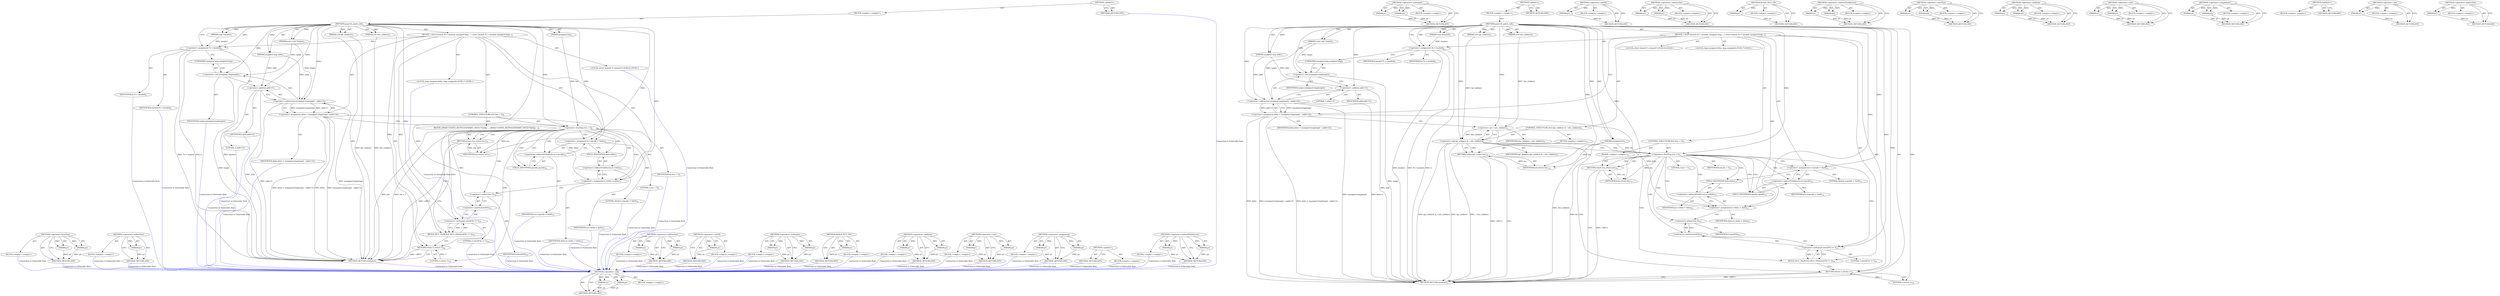 digraph "&lt;operator&gt;.indirectFieldAccess" {
vulnerable_110 [label=<(METHOD,&lt;operator&gt;.and)>];
vulnerable_111 [label=<(PARAM,p1)>];
vulnerable_112 [label=<(PARAM,p2)>];
vulnerable_113 [label=<(BLOCK,&lt;empty&gt;,&lt;empty&gt;)>];
vulnerable_114 [label=<(METHOD_RETURN,ANY)>];
vulnerable_133 [label=<(METHOD,&lt;operator&gt;.notEquals)>];
vulnerable_134 [label=<(PARAM,p1)>];
vulnerable_135 [label=<(PARAM,p2)>];
vulnerable_136 [label=<(BLOCK,&lt;empty&gt;,&lt;empty&gt;)>];
vulnerable_137 [label=<(METHOD_RETURN,ANY)>];
vulnerable_6 [label=<(METHOD,&lt;global&gt;)<SUB>1</SUB>>];
vulnerable_7 [label=<(BLOCK,&lt;empty&gt;,&lt;empty&gt;)<SUB>1</SUB>>];
vulnerable_8 [label=<(METHOD,paravirt_patch_call)<SUB>1</SUB>>];
vulnerable_9 [label=<(PARAM,void *insnbuf)<SUB>1</SUB>>];
vulnerable_10 [label=<(PARAM,const void *target)<SUB>2</SUB>>];
vulnerable_11 [label=<(PARAM,u16 tgt_clobbers)<SUB>2</SUB>>];
vulnerable_12 [label=<(PARAM,unsigned long addr)<SUB>3</SUB>>];
vulnerable_13 [label=<(PARAM,u16 site_clobbers)<SUB>3</SUB>>];
vulnerable_14 [label=<(PARAM,unsigned len)<SUB>4</SUB>>];
vulnerable_15 [label=<(BLOCK,{
 	struct branch *b = insnbuf;
 	unsigned long...,{
 	struct branch *b = insnbuf;
 	unsigned long...)<SUB>5</SUB>>];
vulnerable_16 [label="<(LOCAL,struct branch* b: branch*)<SUB>6</SUB>>"];
vulnerable_17 [label=<(&lt;operator&gt;.assignment,*b = insnbuf)<SUB>6</SUB>>];
vulnerable_18 [label=<(IDENTIFIER,b,*b = insnbuf)<SUB>6</SUB>>];
vulnerable_19 [label=<(IDENTIFIER,insnbuf,*b = insnbuf)<SUB>6</SUB>>];
vulnerable_20 [label="<(LOCAL,long unsigned delta: long unsigned)<SUB>7</SUB>>"];
vulnerable_21 [label=<(&lt;operator&gt;.assignment,delta = (unsigned long)target - (addr+5))<SUB>7</SUB>>];
vulnerable_22 [label=<(IDENTIFIER,delta,delta = (unsigned long)target - (addr+5))<SUB>7</SUB>>];
vulnerable_23 [label=<(&lt;operator&gt;.subtraction,(unsigned long)target - (addr+5))<SUB>7</SUB>>];
vulnerable_24 [label=<(&lt;operator&gt;.cast,(unsigned long)target)<SUB>7</SUB>>];
vulnerable_25 [label=<(UNKNOWN,unsigned long,unsigned long)<SUB>7</SUB>>];
vulnerable_26 [label=<(IDENTIFIER,target,(unsigned long)target)<SUB>7</SUB>>];
vulnerable_27 [label=<(&lt;operator&gt;.addition,addr+5)<SUB>7</SUB>>];
vulnerable_28 [label=<(IDENTIFIER,addr,addr+5)<SUB>7</SUB>>];
vulnerable_29 [label=<(LITERAL,5,addr+5)<SUB>7</SUB>>];
vulnerable_30 [label=<(CONTROL_STRUCTURE,IF,if (tgt_clobbers &amp; ~site_clobbers))<SUB>9</SUB>>];
vulnerable_31 [label=<(&lt;operator&gt;.and,tgt_clobbers &amp; ~site_clobbers)<SUB>9</SUB>>];
vulnerable_32 [label=<(IDENTIFIER,tgt_clobbers,tgt_clobbers &amp; ~site_clobbers)<SUB>9</SUB>>];
vulnerable_33 [label=<(&lt;operator&gt;.not,~site_clobbers)<SUB>9</SUB>>];
vulnerable_34 [label=<(IDENTIFIER,site_clobbers,~site_clobbers)<SUB>9</SUB>>];
vulnerable_35 [label=<(BLOCK,&lt;empty&gt;,&lt;empty&gt;)<SUB>10</SUB>>];
vulnerable_36 [label=<(RETURN,return len;,return len;)<SUB>10</SUB>>];
vulnerable_37 [label=<(IDENTIFIER,len,return len;)<SUB>10</SUB>>];
vulnerable_38 [label=<(CONTROL_STRUCTURE,IF,if (len &lt; 5))<SUB>11</SUB>>];
vulnerable_39 [label=<(&lt;operator&gt;.lessThan,len &lt; 5)<SUB>11</SUB>>];
vulnerable_40 [label=<(IDENTIFIER,len,len &lt; 5)<SUB>11</SUB>>];
vulnerable_41 [label=<(LITERAL,5,len &lt; 5)<SUB>11</SUB>>];
vulnerable_42 [label=<(BLOCK,&lt;empty&gt;,&lt;empty&gt;)<SUB>12</SUB>>];
vulnerable_43 [label=<(RETURN,return len;,return len;)<SUB>12</SUB>>];
vulnerable_44 [label=<(IDENTIFIER,len,return len;)<SUB>12</SUB>>];
vulnerable_45 [label=<(&lt;operator&gt;.assignment,b-&gt;opcode = 0xe8)<SUB>14</SUB>>];
vulnerable_46 [label=<(&lt;operator&gt;.indirectFieldAccess,b-&gt;opcode)<SUB>14</SUB>>];
vulnerable_47 [label=<(IDENTIFIER,b,b-&gt;opcode = 0xe8)<SUB>14</SUB>>];
vulnerable_48 [label=<(FIELD_IDENTIFIER,opcode,opcode)<SUB>14</SUB>>];
vulnerable_49 [label=<(LITERAL,0xe8,b-&gt;opcode = 0xe8)<SUB>14</SUB>>];
vulnerable_50 [label=<(&lt;operator&gt;.assignment,b-&gt;delta = delta)<SUB>15</SUB>>];
vulnerable_51 [label=<(&lt;operator&gt;.indirectFieldAccess,b-&gt;delta)<SUB>15</SUB>>];
vulnerable_52 [label=<(IDENTIFIER,b,b-&gt;delta = delta)<SUB>15</SUB>>];
vulnerable_53 [label=<(FIELD_IDENTIFIER,delta,delta)<SUB>15</SUB>>];
vulnerable_54 [label=<(IDENTIFIER,delta,b-&gt;delta = delta)<SUB>15</SUB>>];
vulnerable_55 [label=<(BUILD_BUG_ON,BUILD_BUG_ON(sizeof(*b) != 5))<SUB>16</SUB>>];
vulnerable_56 [label=<(&lt;operator&gt;.notEquals,sizeof(*b) != 5)<SUB>16</SUB>>];
vulnerable_57 [label=<(&lt;operator&gt;.sizeOf,sizeof(*b))<SUB>16</SUB>>];
vulnerable_58 [label=<(&lt;operator&gt;.indirection,*b)<SUB>16</SUB>>];
vulnerable_59 [label=<(IDENTIFIER,b,sizeof(*b))<SUB>16</SUB>>];
vulnerable_60 [label=<(LITERAL,5,sizeof(*b) != 5)<SUB>16</SUB>>];
vulnerable_61 [label=<(RETURN,return 5;,return 5;)<SUB>18</SUB>>];
vulnerable_62 [label=<(LITERAL,5,return 5;)<SUB>18</SUB>>];
vulnerable_63 [label=<(METHOD_RETURN,unsigned)<SUB>1</SUB>>];
vulnerable_65 [label=<(METHOD_RETURN,ANY)<SUB>1</SUB>>];
vulnerable_138 [label=<(METHOD,&lt;operator&gt;.sizeOf)>];
vulnerable_139 [label=<(PARAM,p1)>];
vulnerable_140 [label=<(BLOCK,&lt;empty&gt;,&lt;empty&gt;)>];
vulnerable_141 [label=<(METHOD_RETURN,ANY)>];
vulnerable_95 [label=<(METHOD,&lt;operator&gt;.subtraction)>];
vulnerable_96 [label=<(PARAM,p1)>];
vulnerable_97 [label=<(PARAM,p2)>];
vulnerable_98 [label=<(BLOCK,&lt;empty&gt;,&lt;empty&gt;)>];
vulnerable_99 [label=<(METHOD_RETURN,ANY)>];
vulnerable_129 [label=<(METHOD,BUILD_BUG_ON)>];
vulnerable_130 [label=<(PARAM,p1)>];
vulnerable_131 [label=<(BLOCK,&lt;empty&gt;,&lt;empty&gt;)>];
vulnerable_132 [label=<(METHOD_RETURN,ANY)>];
vulnerable_124 [label=<(METHOD,&lt;operator&gt;.indirectFieldAccess)>];
vulnerable_125 [label=<(PARAM,p1)>];
vulnerable_126 [label=<(PARAM,p2)>];
vulnerable_127 [label=<(BLOCK,&lt;empty&gt;,&lt;empty&gt;)>];
vulnerable_128 [label=<(METHOD_RETURN,ANY)>];
vulnerable_119 [label=<(METHOD,&lt;operator&gt;.lessThan)>];
vulnerable_120 [label=<(PARAM,p1)>];
vulnerable_121 [label=<(PARAM,p2)>];
vulnerable_122 [label=<(BLOCK,&lt;empty&gt;,&lt;empty&gt;)>];
vulnerable_123 [label=<(METHOD_RETURN,ANY)>];
vulnerable_105 [label=<(METHOD,&lt;operator&gt;.addition)>];
vulnerable_106 [label=<(PARAM,p1)>];
vulnerable_107 [label=<(PARAM,p2)>];
vulnerable_108 [label=<(BLOCK,&lt;empty&gt;,&lt;empty&gt;)>];
vulnerable_109 [label=<(METHOD_RETURN,ANY)>];
vulnerable_100 [label=<(METHOD,&lt;operator&gt;.cast)>];
vulnerable_101 [label=<(PARAM,p1)>];
vulnerable_102 [label=<(PARAM,p2)>];
vulnerable_103 [label=<(BLOCK,&lt;empty&gt;,&lt;empty&gt;)>];
vulnerable_104 [label=<(METHOD_RETURN,ANY)>];
vulnerable_90 [label=<(METHOD,&lt;operator&gt;.assignment)>];
vulnerable_91 [label=<(PARAM,p1)>];
vulnerable_92 [label=<(PARAM,p2)>];
vulnerable_93 [label=<(BLOCK,&lt;empty&gt;,&lt;empty&gt;)>];
vulnerable_94 [label=<(METHOD_RETURN,ANY)>];
vulnerable_84 [label=<(METHOD,&lt;global&gt;)<SUB>1</SUB>>];
vulnerable_85 [label=<(BLOCK,&lt;empty&gt;,&lt;empty&gt;)>];
vulnerable_86 [label=<(METHOD_RETURN,ANY)>];
vulnerable_115 [label=<(METHOD,&lt;operator&gt;.not)>];
vulnerable_116 [label=<(PARAM,p1)>];
vulnerable_117 [label=<(BLOCK,&lt;empty&gt;,&lt;empty&gt;)>];
vulnerable_118 [label=<(METHOD_RETURN,ANY)>];
vulnerable_142 [label=<(METHOD,&lt;operator&gt;.indirection)>];
vulnerable_143 [label=<(PARAM,p1)>];
vulnerable_144 [label=<(BLOCK,&lt;empty&gt;,&lt;empty&gt;)>];
vulnerable_145 [label=<(METHOD_RETURN,ANY)>];
fixed_102 [label=<(METHOD,&lt;operator&gt;.lessThan)>];
fixed_103 [label=<(PARAM,p1)>];
fixed_104 [label=<(PARAM,p2)>];
fixed_105 [label=<(BLOCK,&lt;empty&gt;,&lt;empty&gt;)>];
fixed_106 [label=<(METHOD_RETURN,ANY)>];
fixed_125 [label=<(METHOD,&lt;operator&gt;.indirection)>];
fixed_126 [label=<(PARAM,p1)>];
fixed_127 [label=<(BLOCK,&lt;empty&gt;,&lt;empty&gt;)>];
fixed_128 [label=<(METHOD_RETURN,ANY)>];
fixed_6 [label=<(METHOD,&lt;global&gt;)<SUB>1</SUB>>];
fixed_7 [label=<(BLOCK,&lt;empty&gt;,&lt;empty&gt;)<SUB>1</SUB>>];
fixed_8 [label=<(METHOD,paravirt_patch_call)<SUB>1</SUB>>];
fixed_9 [label=<(PARAM,void *insnbuf)<SUB>1</SUB>>];
fixed_10 [label=<(PARAM,const void *target)<SUB>2</SUB>>];
fixed_11 [label=<(PARAM,u16 tgt_clobbers)<SUB>2</SUB>>];
fixed_12 [label=<(PARAM,unsigned long addr)<SUB>3</SUB>>];
fixed_13 [label=<(PARAM,u16 site_clobbers)<SUB>3</SUB>>];
fixed_14 [label=<(PARAM,unsigned len)<SUB>4</SUB>>];
fixed_15 [label=<(BLOCK,{
 	struct branch *b = insnbuf;
 	unsigned long...,{
 	struct branch *b = insnbuf;
 	unsigned long...)<SUB>5</SUB>>];
fixed_16 [label="<(LOCAL,struct branch* b: branch*)<SUB>6</SUB>>"];
fixed_17 [label=<(&lt;operator&gt;.assignment,*b = insnbuf)<SUB>6</SUB>>];
fixed_18 [label=<(IDENTIFIER,b,*b = insnbuf)<SUB>6</SUB>>];
fixed_19 [label=<(IDENTIFIER,insnbuf,*b = insnbuf)<SUB>6</SUB>>];
fixed_20 [label="<(LOCAL,long unsigned delta: long unsigned)<SUB>7</SUB>>"];
fixed_21 [label=<(&lt;operator&gt;.assignment,delta = (unsigned long)target - (addr+5))<SUB>7</SUB>>];
fixed_22 [label=<(IDENTIFIER,delta,delta = (unsigned long)target - (addr+5))<SUB>7</SUB>>];
fixed_23 [label=<(&lt;operator&gt;.subtraction,(unsigned long)target - (addr+5))<SUB>7</SUB>>];
fixed_24 [label=<(&lt;operator&gt;.cast,(unsigned long)target)<SUB>7</SUB>>];
fixed_25 [label=<(UNKNOWN,unsigned long,unsigned long)<SUB>7</SUB>>];
fixed_26 [label=<(IDENTIFIER,target,(unsigned long)target)<SUB>7</SUB>>];
fixed_27 [label=<(&lt;operator&gt;.addition,addr+5)<SUB>7</SUB>>];
fixed_28 [label=<(IDENTIFIER,addr,addr+5)<SUB>7</SUB>>];
fixed_29 [label=<(LITERAL,5,addr+5)<SUB>7</SUB>>];
fixed_30 [label=<(CONTROL_STRUCTURE,IF,if (len &lt; 5))<SUB>9</SUB>>];
fixed_31 [label=<(&lt;operator&gt;.lessThan,len &lt; 5)<SUB>9</SUB>>];
fixed_32 [label=<(IDENTIFIER,len,len &lt; 5)<SUB>9</SUB>>];
fixed_33 [label=<(LITERAL,5,len &lt; 5)<SUB>9</SUB>>];
fixed_34 [label=<(BLOCK,{
#ifdef CONFIG_RETPOLINE
		WARN_ONCE(&quot;Failing ...,{
#ifdef CONFIG_RETPOLINE
		WARN_ONCE(&quot;Failing ...)<SUB>9</SUB>>];
fixed_35 [label=<(RETURN,return len;,return len;)<SUB>13</SUB>>];
fixed_36 [label=<(IDENTIFIER,len,return len;)<SUB>13</SUB>>];
fixed_37 [label=<(&lt;operator&gt;.assignment,b-&gt;opcode = 0xe8)<SUB>16</SUB>>];
fixed_38 [label=<(&lt;operator&gt;.indirectFieldAccess,b-&gt;opcode)<SUB>16</SUB>>];
fixed_39 [label=<(IDENTIFIER,b,b-&gt;opcode = 0xe8)<SUB>16</SUB>>];
fixed_40 [label=<(FIELD_IDENTIFIER,opcode,opcode)<SUB>16</SUB>>];
fixed_41 [label=<(LITERAL,0xe8,b-&gt;opcode = 0xe8)<SUB>16</SUB>>];
fixed_42 [label=<(&lt;operator&gt;.assignment,b-&gt;delta = delta)<SUB>17</SUB>>];
fixed_43 [label=<(&lt;operator&gt;.indirectFieldAccess,b-&gt;delta)<SUB>17</SUB>>];
fixed_44 [label=<(IDENTIFIER,b,b-&gt;delta = delta)<SUB>17</SUB>>];
fixed_45 [label=<(FIELD_IDENTIFIER,delta,delta)<SUB>17</SUB>>];
fixed_46 [label=<(IDENTIFIER,delta,b-&gt;delta = delta)<SUB>17</SUB>>];
fixed_47 [label=<(BUILD_BUG_ON,BUILD_BUG_ON(sizeof(*b) != 5))<SUB>18</SUB>>];
fixed_48 [label=<(&lt;operator&gt;.notEquals,sizeof(*b) != 5)<SUB>18</SUB>>];
fixed_49 [label=<(&lt;operator&gt;.sizeOf,sizeof(*b))<SUB>18</SUB>>];
fixed_50 [label=<(&lt;operator&gt;.indirection,*b)<SUB>18</SUB>>];
fixed_51 [label=<(IDENTIFIER,b,sizeof(*b))<SUB>18</SUB>>];
fixed_52 [label=<(LITERAL,5,sizeof(*b) != 5)<SUB>18</SUB>>];
fixed_53 [label=<(RETURN,return 5;,return 5;)<SUB>20</SUB>>];
fixed_54 [label=<(LITERAL,5,return 5;)<SUB>20</SUB>>];
fixed_55 [label=<(METHOD_RETURN,unsigned)<SUB>1</SUB>>];
fixed_57 [label=<(METHOD_RETURN,ANY)<SUB>1</SUB>>];
fixed_87 [label=<(METHOD,&lt;operator&gt;.subtraction)>];
fixed_88 [label=<(PARAM,p1)>];
fixed_89 [label=<(PARAM,p2)>];
fixed_90 [label=<(BLOCK,&lt;empty&gt;,&lt;empty&gt;)>];
fixed_91 [label=<(METHOD_RETURN,ANY)>];
fixed_121 [label=<(METHOD,&lt;operator&gt;.sizeOf)>];
fixed_122 [label=<(PARAM,p1)>];
fixed_123 [label=<(BLOCK,&lt;empty&gt;,&lt;empty&gt;)>];
fixed_124 [label=<(METHOD_RETURN,ANY)>];
fixed_116 [label=<(METHOD,&lt;operator&gt;.notEquals)>];
fixed_117 [label=<(PARAM,p1)>];
fixed_118 [label=<(PARAM,p2)>];
fixed_119 [label=<(BLOCK,&lt;empty&gt;,&lt;empty&gt;)>];
fixed_120 [label=<(METHOD_RETURN,ANY)>];
fixed_112 [label=<(METHOD,BUILD_BUG_ON)>];
fixed_113 [label=<(PARAM,p1)>];
fixed_114 [label=<(BLOCK,&lt;empty&gt;,&lt;empty&gt;)>];
fixed_115 [label=<(METHOD_RETURN,ANY)>];
fixed_97 [label=<(METHOD,&lt;operator&gt;.addition)>];
fixed_98 [label=<(PARAM,p1)>];
fixed_99 [label=<(PARAM,p2)>];
fixed_100 [label=<(BLOCK,&lt;empty&gt;,&lt;empty&gt;)>];
fixed_101 [label=<(METHOD_RETURN,ANY)>];
fixed_92 [label=<(METHOD,&lt;operator&gt;.cast)>];
fixed_93 [label=<(PARAM,p1)>];
fixed_94 [label=<(PARAM,p2)>];
fixed_95 [label=<(BLOCK,&lt;empty&gt;,&lt;empty&gt;)>];
fixed_96 [label=<(METHOD_RETURN,ANY)>];
fixed_82 [label=<(METHOD,&lt;operator&gt;.assignment)>];
fixed_83 [label=<(PARAM,p1)>];
fixed_84 [label=<(PARAM,p2)>];
fixed_85 [label=<(BLOCK,&lt;empty&gt;,&lt;empty&gt;)>];
fixed_86 [label=<(METHOD_RETURN,ANY)>];
fixed_76 [label=<(METHOD,&lt;global&gt;)<SUB>1</SUB>>];
fixed_77 [label=<(BLOCK,&lt;empty&gt;,&lt;empty&gt;)>];
fixed_78 [label=<(METHOD_RETURN,ANY)>];
fixed_107 [label=<(METHOD,&lt;operator&gt;.indirectFieldAccess)>];
fixed_108 [label=<(PARAM,p1)>];
fixed_109 [label=<(PARAM,p2)>];
fixed_110 [label=<(BLOCK,&lt;empty&gt;,&lt;empty&gt;)>];
fixed_111 [label=<(METHOD_RETURN,ANY)>];
vulnerable_110 -> vulnerable_111  [key=0, label="AST: "];
vulnerable_110 -> vulnerable_111  [key=1, label="DDG: "];
vulnerable_110 -> vulnerable_113  [key=0, label="AST: "];
vulnerable_110 -> vulnerable_112  [key=0, label="AST: "];
vulnerable_110 -> vulnerable_112  [key=1, label="DDG: "];
vulnerable_110 -> vulnerable_114  [key=0, label="AST: "];
vulnerable_110 -> vulnerable_114  [key=1, label="CFG: "];
vulnerable_111 -> vulnerable_114  [key=0, label="DDG: p1"];
vulnerable_112 -> vulnerable_114  [key=0, label="DDG: p2"];
vulnerable_133 -> vulnerable_134  [key=0, label="AST: "];
vulnerable_133 -> vulnerable_134  [key=1, label="DDG: "];
vulnerable_133 -> vulnerable_136  [key=0, label="AST: "];
vulnerable_133 -> vulnerable_135  [key=0, label="AST: "];
vulnerable_133 -> vulnerable_135  [key=1, label="DDG: "];
vulnerable_133 -> vulnerable_137  [key=0, label="AST: "];
vulnerable_133 -> vulnerable_137  [key=1, label="CFG: "];
vulnerable_134 -> vulnerable_137  [key=0, label="DDG: p1"];
vulnerable_135 -> vulnerable_137  [key=0, label="DDG: p2"];
vulnerable_6 -> vulnerable_7  [key=0, label="AST: "];
vulnerable_6 -> vulnerable_65  [key=0, label="AST: "];
vulnerable_6 -> vulnerable_65  [key=1, label="CFG: "];
vulnerable_7 -> vulnerable_8  [key=0, label="AST: "];
vulnerable_8 -> vulnerable_9  [key=0, label="AST: "];
vulnerable_8 -> vulnerable_9  [key=1, label="DDG: "];
vulnerable_8 -> vulnerable_10  [key=0, label="AST: "];
vulnerable_8 -> vulnerable_10  [key=1, label="DDG: "];
vulnerable_8 -> vulnerable_11  [key=0, label="AST: "];
vulnerable_8 -> vulnerable_11  [key=1, label="DDG: "];
vulnerable_8 -> vulnerable_12  [key=0, label="AST: "];
vulnerable_8 -> vulnerable_12  [key=1, label="DDG: "];
vulnerable_8 -> vulnerable_13  [key=0, label="AST: "];
vulnerable_8 -> vulnerable_13  [key=1, label="DDG: "];
vulnerable_8 -> vulnerable_14  [key=0, label="AST: "];
vulnerable_8 -> vulnerable_14  [key=1, label="DDG: "];
vulnerable_8 -> vulnerable_15  [key=0, label="AST: "];
vulnerable_8 -> vulnerable_63  [key=0, label="AST: "];
vulnerable_8 -> vulnerable_17  [key=0, label="CFG: "];
vulnerable_8 -> vulnerable_17  [key=1, label="DDG: "];
vulnerable_8 -> vulnerable_45  [key=0, label="DDG: "];
vulnerable_8 -> vulnerable_50  [key=0, label="DDG: "];
vulnerable_8 -> vulnerable_61  [key=0, label="DDG: "];
vulnerable_8 -> vulnerable_62  [key=0, label="DDG: "];
vulnerable_8 -> vulnerable_23  [key=0, label="DDG: "];
vulnerable_8 -> vulnerable_31  [key=0, label="DDG: "];
vulnerable_8 -> vulnerable_39  [key=0, label="DDG: "];
vulnerable_8 -> vulnerable_56  [key=0, label="DDG: "];
vulnerable_8 -> vulnerable_24  [key=0, label="DDG: "];
vulnerable_8 -> vulnerable_27  [key=0, label="DDG: "];
vulnerable_8 -> vulnerable_33  [key=0, label="DDG: "];
vulnerable_8 -> vulnerable_37  [key=0, label="DDG: "];
vulnerable_8 -> vulnerable_44  [key=0, label="DDG: "];
vulnerable_9 -> vulnerable_17  [key=0, label="DDG: insnbuf"];
vulnerable_10 -> vulnerable_23  [key=0, label="DDG: target"];
vulnerable_10 -> vulnerable_24  [key=0, label="DDG: target"];
vulnerable_11 -> vulnerable_31  [key=0, label="DDG: tgt_clobbers"];
vulnerable_12 -> vulnerable_23  [key=0, label="DDG: addr"];
vulnerable_12 -> vulnerable_27  [key=0, label="DDG: addr"];
vulnerable_13 -> vulnerable_33  [key=0, label="DDG: site_clobbers"];
vulnerable_14 -> vulnerable_63  [key=0, label="DDG: len"];
vulnerable_14 -> vulnerable_39  [key=0, label="DDG: len"];
vulnerable_14 -> vulnerable_37  [key=0, label="DDG: len"];
vulnerable_15 -> vulnerable_16  [key=0, label="AST: "];
vulnerable_15 -> vulnerable_17  [key=0, label="AST: "];
vulnerable_15 -> vulnerable_20  [key=0, label="AST: "];
vulnerable_15 -> vulnerable_21  [key=0, label="AST: "];
vulnerable_15 -> vulnerable_30  [key=0, label="AST: "];
vulnerable_15 -> vulnerable_38  [key=0, label="AST: "];
vulnerable_15 -> vulnerable_45  [key=0, label="AST: "];
vulnerable_15 -> vulnerable_50  [key=0, label="AST: "];
vulnerable_15 -> vulnerable_55  [key=0, label="AST: "];
vulnerable_15 -> vulnerable_61  [key=0, label="AST: "];
vulnerable_17 -> vulnerable_18  [key=0, label="AST: "];
vulnerable_17 -> vulnerable_19  [key=0, label="AST: "];
vulnerable_17 -> vulnerable_25  [key=0, label="CFG: "];
vulnerable_17 -> vulnerable_63  [key=0, label="DDG: b"];
vulnerable_17 -> vulnerable_63  [key=1, label="DDG: insnbuf"];
vulnerable_17 -> vulnerable_63  [key=2, label="DDG: *b = insnbuf"];
vulnerable_21 -> vulnerable_22  [key=0, label="AST: "];
vulnerable_21 -> vulnerable_23  [key=0, label="AST: "];
vulnerable_21 -> vulnerable_33  [key=0, label="CFG: "];
vulnerable_21 -> vulnerable_63  [key=0, label="DDG: delta"];
vulnerable_21 -> vulnerable_63  [key=1, label="DDG: (unsigned long)target - (addr+5)"];
vulnerable_21 -> vulnerable_63  [key=2, label="DDG: delta = (unsigned long)target - (addr+5)"];
vulnerable_21 -> vulnerable_50  [key=0, label="DDG: delta"];
vulnerable_23 -> vulnerable_24  [key=0, label="AST: "];
vulnerable_23 -> vulnerable_27  [key=0, label="AST: "];
vulnerable_23 -> vulnerable_21  [key=0, label="CFG: "];
vulnerable_23 -> vulnerable_21  [key=1, label="DDG: (unsigned long)target"];
vulnerable_23 -> vulnerable_21  [key=2, label="DDG: addr+5"];
vulnerable_23 -> vulnerable_63  [key=0, label="DDG: (unsigned long)target"];
vulnerable_23 -> vulnerable_63  [key=1, label="DDG: addr+5"];
vulnerable_24 -> vulnerable_25  [key=0, label="AST: "];
vulnerable_24 -> vulnerable_26  [key=0, label="AST: "];
vulnerable_24 -> vulnerable_27  [key=0, label="CFG: "];
vulnerable_24 -> vulnerable_63  [key=0, label="DDG: target"];
vulnerable_25 -> vulnerable_24  [key=0, label="CFG: "];
vulnerable_27 -> vulnerable_28  [key=0, label="AST: "];
vulnerable_27 -> vulnerable_29  [key=0, label="AST: "];
vulnerable_27 -> vulnerable_23  [key=0, label="CFG: "];
vulnerable_27 -> vulnerable_63  [key=0, label="DDG: addr"];
vulnerable_30 -> vulnerable_31  [key=0, label="AST: "];
vulnerable_30 -> vulnerable_35  [key=0, label="AST: "];
vulnerable_31 -> vulnerable_32  [key=0, label="AST: "];
vulnerable_31 -> vulnerable_33  [key=0, label="AST: "];
vulnerable_31 -> vulnerable_36  [key=0, label="CFG: "];
vulnerable_31 -> vulnerable_36  [key=1, label="CDG: "];
vulnerable_31 -> vulnerable_39  [key=0, label="CFG: "];
vulnerable_31 -> vulnerable_39  [key=1, label="CDG: "];
vulnerable_31 -> vulnerable_63  [key=0, label="DDG: tgt_clobbers"];
vulnerable_31 -> vulnerable_63  [key=1, label="DDG: ~site_clobbers"];
vulnerable_31 -> vulnerable_63  [key=2, label="DDG: tgt_clobbers &amp; ~site_clobbers"];
vulnerable_33 -> vulnerable_34  [key=0, label="AST: "];
vulnerable_33 -> vulnerable_31  [key=0, label="CFG: "];
vulnerable_33 -> vulnerable_31  [key=1, label="DDG: site_clobbers"];
vulnerable_33 -> vulnerable_63  [key=0, label="DDG: site_clobbers"];
vulnerable_35 -> vulnerable_36  [key=0, label="AST: "];
vulnerable_36 -> vulnerable_37  [key=0, label="AST: "];
vulnerable_36 -> vulnerable_63  [key=0, label="CFG: "];
vulnerable_36 -> vulnerable_63  [key=1, label="DDG: &lt;RET&gt;"];
vulnerable_37 -> vulnerable_36  [key=0, label="DDG: len"];
vulnerable_38 -> vulnerable_39  [key=0, label="AST: "];
vulnerable_38 -> vulnerable_42  [key=0, label="AST: "];
vulnerable_39 -> vulnerable_40  [key=0, label="AST: "];
vulnerable_39 -> vulnerable_41  [key=0, label="AST: "];
vulnerable_39 -> vulnerable_43  [key=0, label="CFG: "];
vulnerable_39 -> vulnerable_43  [key=1, label="CDG: "];
vulnerable_39 -> vulnerable_48  [key=0, label="CFG: "];
vulnerable_39 -> vulnerable_48  [key=1, label="CDG: "];
vulnerable_39 -> vulnerable_44  [key=0, label="DDG: len"];
vulnerable_39 -> vulnerable_58  [key=0, label="CDG: "];
vulnerable_39 -> vulnerable_61  [key=0, label="CDG: "];
vulnerable_39 -> vulnerable_51  [key=0, label="CDG: "];
vulnerable_39 -> vulnerable_57  [key=0, label="CDG: "];
vulnerable_39 -> vulnerable_46  [key=0, label="CDG: "];
vulnerable_39 -> vulnerable_53  [key=0, label="CDG: "];
vulnerable_39 -> vulnerable_56  [key=0, label="CDG: "];
vulnerable_39 -> vulnerable_45  [key=0, label="CDG: "];
vulnerable_39 -> vulnerable_50  [key=0, label="CDG: "];
vulnerable_39 -> vulnerable_55  [key=0, label="CDG: "];
vulnerable_42 -> vulnerable_43  [key=0, label="AST: "];
vulnerable_43 -> vulnerable_44  [key=0, label="AST: "];
vulnerable_43 -> vulnerable_63  [key=0, label="CFG: "];
vulnerable_43 -> vulnerable_63  [key=1, label="DDG: &lt;RET&gt;"];
vulnerable_44 -> vulnerable_43  [key=0, label="DDG: len"];
vulnerable_45 -> vulnerable_46  [key=0, label="AST: "];
vulnerable_45 -> vulnerable_49  [key=0, label="AST: "];
vulnerable_45 -> vulnerable_53  [key=0, label="CFG: "];
vulnerable_46 -> vulnerable_47  [key=0, label="AST: "];
vulnerable_46 -> vulnerable_48  [key=0, label="AST: "];
vulnerable_46 -> vulnerable_45  [key=0, label="CFG: "];
vulnerable_48 -> vulnerable_46  [key=0, label="CFG: "];
vulnerable_50 -> vulnerable_51  [key=0, label="AST: "];
vulnerable_50 -> vulnerable_54  [key=0, label="AST: "];
vulnerable_50 -> vulnerable_58  [key=0, label="CFG: "];
vulnerable_51 -> vulnerable_52  [key=0, label="AST: "];
vulnerable_51 -> vulnerable_53  [key=0, label="AST: "];
vulnerable_51 -> vulnerable_50  [key=0, label="CFG: "];
vulnerable_53 -> vulnerable_51  [key=0, label="CFG: "];
vulnerable_55 -> vulnerable_56  [key=0, label="AST: "];
vulnerable_55 -> vulnerable_61  [key=0, label="CFG: "];
vulnerable_56 -> vulnerable_57  [key=0, label="AST: "];
vulnerable_56 -> vulnerable_60  [key=0, label="AST: "];
vulnerable_56 -> vulnerable_55  [key=0, label="CFG: "];
vulnerable_56 -> vulnerable_55  [key=1, label="DDG: 5"];
vulnerable_57 -> vulnerable_58  [key=0, label="AST: "];
vulnerable_57 -> vulnerable_56  [key=0, label="CFG: "];
vulnerable_58 -> vulnerable_59  [key=0, label="AST: "];
vulnerable_58 -> vulnerable_57  [key=0, label="CFG: "];
vulnerable_61 -> vulnerable_62  [key=0, label="AST: "];
vulnerable_61 -> vulnerable_63  [key=0, label="CFG: "];
vulnerable_61 -> vulnerable_63  [key=1, label="DDG: &lt;RET&gt;"];
vulnerable_62 -> vulnerable_61  [key=0, label="DDG: 5"];
vulnerable_138 -> vulnerable_139  [key=0, label="AST: "];
vulnerable_138 -> vulnerable_139  [key=1, label="DDG: "];
vulnerable_138 -> vulnerable_140  [key=0, label="AST: "];
vulnerable_138 -> vulnerable_141  [key=0, label="AST: "];
vulnerable_138 -> vulnerable_141  [key=1, label="CFG: "];
vulnerable_139 -> vulnerable_141  [key=0, label="DDG: p1"];
vulnerable_95 -> vulnerable_96  [key=0, label="AST: "];
vulnerable_95 -> vulnerable_96  [key=1, label="DDG: "];
vulnerable_95 -> vulnerable_98  [key=0, label="AST: "];
vulnerable_95 -> vulnerable_97  [key=0, label="AST: "];
vulnerable_95 -> vulnerable_97  [key=1, label="DDG: "];
vulnerable_95 -> vulnerable_99  [key=0, label="AST: "];
vulnerable_95 -> vulnerable_99  [key=1, label="CFG: "];
vulnerable_96 -> vulnerable_99  [key=0, label="DDG: p1"];
vulnerable_97 -> vulnerable_99  [key=0, label="DDG: p2"];
vulnerable_129 -> vulnerable_130  [key=0, label="AST: "];
vulnerable_129 -> vulnerable_130  [key=1, label="DDG: "];
vulnerable_129 -> vulnerable_131  [key=0, label="AST: "];
vulnerable_129 -> vulnerable_132  [key=0, label="AST: "];
vulnerable_129 -> vulnerable_132  [key=1, label="CFG: "];
vulnerable_130 -> vulnerable_132  [key=0, label="DDG: p1"];
vulnerable_124 -> vulnerable_125  [key=0, label="AST: "];
vulnerable_124 -> vulnerable_125  [key=1, label="DDG: "];
vulnerable_124 -> vulnerable_127  [key=0, label="AST: "];
vulnerable_124 -> vulnerable_126  [key=0, label="AST: "];
vulnerable_124 -> vulnerable_126  [key=1, label="DDG: "];
vulnerable_124 -> vulnerable_128  [key=0, label="AST: "];
vulnerable_124 -> vulnerable_128  [key=1, label="CFG: "];
vulnerable_125 -> vulnerable_128  [key=0, label="DDG: p1"];
vulnerable_126 -> vulnerable_128  [key=0, label="DDG: p2"];
vulnerable_119 -> vulnerable_120  [key=0, label="AST: "];
vulnerable_119 -> vulnerable_120  [key=1, label="DDG: "];
vulnerable_119 -> vulnerable_122  [key=0, label="AST: "];
vulnerable_119 -> vulnerable_121  [key=0, label="AST: "];
vulnerable_119 -> vulnerable_121  [key=1, label="DDG: "];
vulnerable_119 -> vulnerable_123  [key=0, label="AST: "];
vulnerable_119 -> vulnerable_123  [key=1, label="CFG: "];
vulnerable_120 -> vulnerable_123  [key=0, label="DDG: p1"];
vulnerable_121 -> vulnerable_123  [key=0, label="DDG: p2"];
vulnerable_105 -> vulnerable_106  [key=0, label="AST: "];
vulnerable_105 -> vulnerable_106  [key=1, label="DDG: "];
vulnerable_105 -> vulnerable_108  [key=0, label="AST: "];
vulnerable_105 -> vulnerable_107  [key=0, label="AST: "];
vulnerable_105 -> vulnerable_107  [key=1, label="DDG: "];
vulnerable_105 -> vulnerable_109  [key=0, label="AST: "];
vulnerable_105 -> vulnerable_109  [key=1, label="CFG: "];
vulnerable_106 -> vulnerable_109  [key=0, label="DDG: p1"];
vulnerable_107 -> vulnerable_109  [key=0, label="DDG: p2"];
vulnerable_100 -> vulnerable_101  [key=0, label="AST: "];
vulnerable_100 -> vulnerable_101  [key=1, label="DDG: "];
vulnerable_100 -> vulnerable_103  [key=0, label="AST: "];
vulnerable_100 -> vulnerable_102  [key=0, label="AST: "];
vulnerable_100 -> vulnerable_102  [key=1, label="DDG: "];
vulnerable_100 -> vulnerable_104  [key=0, label="AST: "];
vulnerable_100 -> vulnerable_104  [key=1, label="CFG: "];
vulnerable_101 -> vulnerable_104  [key=0, label="DDG: p1"];
vulnerable_102 -> vulnerable_104  [key=0, label="DDG: p2"];
vulnerable_90 -> vulnerable_91  [key=0, label="AST: "];
vulnerable_90 -> vulnerable_91  [key=1, label="DDG: "];
vulnerable_90 -> vulnerable_93  [key=0, label="AST: "];
vulnerable_90 -> vulnerable_92  [key=0, label="AST: "];
vulnerable_90 -> vulnerable_92  [key=1, label="DDG: "];
vulnerable_90 -> vulnerable_94  [key=0, label="AST: "];
vulnerable_90 -> vulnerable_94  [key=1, label="CFG: "];
vulnerable_91 -> vulnerable_94  [key=0, label="DDG: p1"];
vulnerable_92 -> vulnerable_94  [key=0, label="DDG: p2"];
vulnerable_84 -> vulnerable_85  [key=0, label="AST: "];
vulnerable_84 -> vulnerable_86  [key=0, label="AST: "];
vulnerable_84 -> vulnerable_86  [key=1, label="CFG: "];
vulnerable_115 -> vulnerable_116  [key=0, label="AST: "];
vulnerable_115 -> vulnerable_116  [key=1, label="DDG: "];
vulnerable_115 -> vulnerable_117  [key=0, label="AST: "];
vulnerable_115 -> vulnerable_118  [key=0, label="AST: "];
vulnerable_115 -> vulnerable_118  [key=1, label="CFG: "];
vulnerable_116 -> vulnerable_118  [key=0, label="DDG: p1"];
vulnerable_142 -> vulnerable_143  [key=0, label="AST: "];
vulnerable_142 -> vulnerable_143  [key=1, label="DDG: "];
vulnerable_142 -> vulnerable_144  [key=0, label="AST: "];
vulnerable_142 -> vulnerable_145  [key=0, label="AST: "];
vulnerable_142 -> vulnerable_145  [key=1, label="CFG: "];
vulnerable_143 -> vulnerable_145  [key=0, label="DDG: p1"];
fixed_102 -> fixed_103  [key=0, label="AST: "];
fixed_102 -> fixed_103  [key=1, label="DDG: "];
fixed_102 -> fixed_105  [key=0, label="AST: "];
fixed_102 -> fixed_104  [key=0, label="AST: "];
fixed_102 -> fixed_104  [key=1, label="DDG: "];
fixed_102 -> fixed_106  [key=0, label="AST: "];
fixed_102 -> fixed_106  [key=1, label="CFG: "];
fixed_103 -> fixed_106  [key=0, label="DDG: p1"];
fixed_104 -> fixed_106  [key=0, label="DDG: p2"];
fixed_105 -> vulnerable_110  [color=blue, key=0, label="Connection to Vulnerable Root", penwidth="2.0", style=dashed];
fixed_106 -> vulnerable_110  [color=blue, key=0, label="Connection to Vulnerable Root", penwidth="2.0", style=dashed];
fixed_125 -> fixed_126  [key=0, label="AST: "];
fixed_125 -> fixed_126  [key=1, label="DDG: "];
fixed_125 -> fixed_127  [key=0, label="AST: "];
fixed_125 -> fixed_128  [key=0, label="AST: "];
fixed_125 -> fixed_128  [key=1, label="CFG: "];
fixed_126 -> fixed_128  [key=0, label="DDG: p1"];
fixed_127 -> vulnerable_110  [color=blue, key=0, label="Connection to Vulnerable Root", penwidth="2.0", style=dashed];
fixed_128 -> vulnerable_110  [color=blue, key=0, label="Connection to Vulnerable Root", penwidth="2.0", style=dashed];
fixed_6 -> fixed_7  [key=0, label="AST: "];
fixed_6 -> fixed_57  [key=0, label="AST: "];
fixed_6 -> fixed_57  [key=1, label="CFG: "];
fixed_7 -> fixed_8  [key=0, label="AST: "];
fixed_8 -> fixed_9  [key=0, label="AST: "];
fixed_8 -> fixed_9  [key=1, label="DDG: "];
fixed_8 -> fixed_10  [key=0, label="AST: "];
fixed_8 -> fixed_10  [key=1, label="DDG: "];
fixed_8 -> fixed_11  [key=0, label="AST: "];
fixed_8 -> fixed_11  [key=1, label="DDG: "];
fixed_8 -> fixed_12  [key=0, label="AST: "];
fixed_8 -> fixed_12  [key=1, label="DDG: "];
fixed_8 -> fixed_13  [key=0, label="AST: "];
fixed_8 -> fixed_13  [key=1, label="DDG: "];
fixed_8 -> fixed_14  [key=0, label="AST: "];
fixed_8 -> fixed_14  [key=1, label="DDG: "];
fixed_8 -> fixed_15  [key=0, label="AST: "];
fixed_8 -> fixed_55  [key=0, label="AST: "];
fixed_8 -> fixed_17  [key=0, label="CFG: "];
fixed_8 -> fixed_17  [key=1, label="DDG: "];
fixed_8 -> fixed_37  [key=0, label="DDG: "];
fixed_8 -> fixed_42  [key=0, label="DDG: "];
fixed_8 -> fixed_53  [key=0, label="DDG: "];
fixed_8 -> fixed_54  [key=0, label="DDG: "];
fixed_8 -> fixed_23  [key=0, label="DDG: "];
fixed_8 -> fixed_31  [key=0, label="DDG: "];
fixed_8 -> fixed_48  [key=0, label="DDG: "];
fixed_8 -> fixed_24  [key=0, label="DDG: "];
fixed_8 -> fixed_27  [key=0, label="DDG: "];
fixed_8 -> fixed_36  [key=0, label="DDG: "];
fixed_9 -> fixed_17  [key=0, label="DDG: insnbuf"];
fixed_10 -> fixed_23  [key=0, label="DDG: target"];
fixed_10 -> fixed_24  [key=0, label="DDG: target"];
fixed_11 -> fixed_55  [key=0, label="DDG: tgt_clobbers"];
fixed_12 -> fixed_23  [key=0, label="DDG: addr"];
fixed_12 -> fixed_27  [key=0, label="DDG: addr"];
fixed_13 -> fixed_55  [key=0, label="DDG: site_clobbers"];
fixed_14 -> fixed_31  [key=0, label="DDG: len"];
fixed_15 -> fixed_16  [key=0, label="AST: "];
fixed_15 -> fixed_17  [key=0, label="AST: "];
fixed_15 -> fixed_20  [key=0, label="AST: "];
fixed_15 -> fixed_21  [key=0, label="AST: "];
fixed_15 -> fixed_30  [key=0, label="AST: "];
fixed_15 -> fixed_37  [key=0, label="AST: "];
fixed_15 -> fixed_42  [key=0, label="AST: "];
fixed_15 -> fixed_47  [key=0, label="AST: "];
fixed_15 -> fixed_53  [key=0, label="AST: "];
fixed_16 -> vulnerable_110  [color=blue, key=0, label="Connection to Vulnerable Root", penwidth="2.0", style=dashed];
fixed_17 -> fixed_18  [key=0, label="AST: "];
fixed_17 -> fixed_19  [key=0, label="AST: "];
fixed_17 -> fixed_25  [key=0, label="CFG: "];
fixed_17 -> fixed_55  [key=0, label="DDG: b"];
fixed_17 -> fixed_55  [key=1, label="DDG: insnbuf"];
fixed_17 -> fixed_55  [key=2, label="DDG: *b = insnbuf"];
fixed_18 -> vulnerable_110  [color=blue, key=0, label="Connection to Vulnerable Root", penwidth="2.0", style=dashed];
fixed_19 -> vulnerable_110  [color=blue, key=0, label="Connection to Vulnerable Root", penwidth="2.0", style=dashed];
fixed_20 -> vulnerable_110  [color=blue, key=0, label="Connection to Vulnerable Root", penwidth="2.0", style=dashed];
fixed_21 -> fixed_22  [key=0, label="AST: "];
fixed_21 -> fixed_23  [key=0, label="AST: "];
fixed_21 -> fixed_31  [key=0, label="CFG: "];
fixed_21 -> fixed_55  [key=0, label="DDG: delta"];
fixed_21 -> fixed_55  [key=1, label="DDG: (unsigned long)target - (addr+5)"];
fixed_21 -> fixed_55  [key=2, label="DDG: delta = (unsigned long)target - (addr+5)"];
fixed_21 -> fixed_42  [key=0, label="DDG: delta"];
fixed_22 -> vulnerable_110  [color=blue, key=0, label="Connection to Vulnerable Root", penwidth="2.0", style=dashed];
fixed_23 -> fixed_24  [key=0, label="AST: "];
fixed_23 -> fixed_27  [key=0, label="AST: "];
fixed_23 -> fixed_21  [key=0, label="CFG: "];
fixed_23 -> fixed_21  [key=1, label="DDG: (unsigned long)target"];
fixed_23 -> fixed_21  [key=2, label="DDG: addr+5"];
fixed_23 -> fixed_55  [key=0, label="DDG: (unsigned long)target"];
fixed_23 -> fixed_55  [key=1, label="DDG: addr+5"];
fixed_24 -> fixed_25  [key=0, label="AST: "];
fixed_24 -> fixed_26  [key=0, label="AST: "];
fixed_24 -> fixed_27  [key=0, label="CFG: "];
fixed_24 -> fixed_55  [key=0, label="DDG: target"];
fixed_25 -> fixed_24  [key=0, label="CFG: "];
fixed_26 -> vulnerable_110  [color=blue, key=0, label="Connection to Vulnerable Root", penwidth="2.0", style=dashed];
fixed_27 -> fixed_28  [key=0, label="AST: "];
fixed_27 -> fixed_29  [key=0, label="AST: "];
fixed_27 -> fixed_23  [key=0, label="CFG: "];
fixed_27 -> fixed_55  [key=0, label="DDG: addr"];
fixed_28 -> vulnerable_110  [color=blue, key=0, label="Connection to Vulnerable Root", penwidth="2.0", style=dashed];
fixed_29 -> vulnerable_110  [color=blue, key=0, label="Connection to Vulnerable Root", penwidth="2.0", style=dashed];
fixed_30 -> fixed_31  [key=0, label="AST: "];
fixed_30 -> fixed_34  [key=0, label="AST: "];
fixed_31 -> fixed_32  [key=0, label="AST: "];
fixed_31 -> fixed_33  [key=0, label="AST: "];
fixed_31 -> fixed_35  [key=0, label="CFG: "];
fixed_31 -> fixed_35  [key=1, label="CDG: "];
fixed_31 -> fixed_40  [key=0, label="CFG: "];
fixed_31 -> fixed_40  [key=1, label="CDG: "];
fixed_31 -> fixed_55  [key=0, label="DDG: len"];
fixed_31 -> fixed_55  [key=1, label="DDG: len &lt; 5"];
fixed_31 -> fixed_36  [key=0, label="DDG: len"];
fixed_31 -> fixed_47  [key=0, label="CDG: "];
fixed_31 -> fixed_48  [key=0, label="CDG: "];
fixed_31 -> fixed_49  [key=0, label="CDG: "];
fixed_31 -> fixed_50  [key=0, label="CDG: "];
fixed_31 -> fixed_42  [key=0, label="CDG: "];
fixed_31 -> fixed_37  [key=0, label="CDG: "];
fixed_31 -> fixed_53  [key=0, label="CDG: "];
fixed_31 -> fixed_38  [key=0, label="CDG: "];
fixed_31 -> fixed_45  [key=0, label="CDG: "];
fixed_31 -> fixed_43  [key=0, label="CDG: "];
fixed_32 -> vulnerable_110  [color=blue, key=0, label="Connection to Vulnerable Root", penwidth="2.0", style=dashed];
fixed_33 -> vulnerable_110  [color=blue, key=0, label="Connection to Vulnerable Root", penwidth="2.0", style=dashed];
fixed_34 -> fixed_35  [key=0, label="AST: "];
fixed_35 -> fixed_36  [key=0, label="AST: "];
fixed_35 -> fixed_55  [key=0, label="CFG: "];
fixed_35 -> fixed_55  [key=1, label="DDG: &lt;RET&gt;"];
fixed_36 -> fixed_35  [key=0, label="DDG: len"];
fixed_37 -> fixed_38  [key=0, label="AST: "];
fixed_37 -> fixed_41  [key=0, label="AST: "];
fixed_37 -> fixed_45  [key=0, label="CFG: "];
fixed_38 -> fixed_39  [key=0, label="AST: "];
fixed_38 -> fixed_40  [key=0, label="AST: "];
fixed_38 -> fixed_37  [key=0, label="CFG: "];
fixed_39 -> vulnerable_110  [color=blue, key=0, label="Connection to Vulnerable Root", penwidth="2.0", style=dashed];
fixed_40 -> fixed_38  [key=0, label="CFG: "];
fixed_41 -> vulnerable_110  [color=blue, key=0, label="Connection to Vulnerable Root", penwidth="2.0", style=dashed];
fixed_42 -> fixed_43  [key=0, label="AST: "];
fixed_42 -> fixed_46  [key=0, label="AST: "];
fixed_42 -> fixed_50  [key=0, label="CFG: "];
fixed_43 -> fixed_44  [key=0, label="AST: "];
fixed_43 -> fixed_45  [key=0, label="AST: "];
fixed_43 -> fixed_42  [key=0, label="CFG: "];
fixed_44 -> vulnerable_110  [color=blue, key=0, label="Connection to Vulnerable Root", penwidth="2.0", style=dashed];
fixed_45 -> fixed_43  [key=0, label="CFG: "];
fixed_46 -> vulnerable_110  [color=blue, key=0, label="Connection to Vulnerable Root", penwidth="2.0", style=dashed];
fixed_47 -> fixed_48  [key=0, label="AST: "];
fixed_47 -> fixed_53  [key=0, label="CFG: "];
fixed_48 -> fixed_49  [key=0, label="AST: "];
fixed_48 -> fixed_52  [key=0, label="AST: "];
fixed_48 -> fixed_47  [key=0, label="CFG: "];
fixed_48 -> fixed_47  [key=1, label="DDG: 5"];
fixed_49 -> fixed_50  [key=0, label="AST: "];
fixed_49 -> fixed_48  [key=0, label="CFG: "];
fixed_50 -> fixed_51  [key=0, label="AST: "];
fixed_50 -> fixed_49  [key=0, label="CFG: "];
fixed_51 -> vulnerable_110  [color=blue, key=0, label="Connection to Vulnerable Root", penwidth="2.0", style=dashed];
fixed_52 -> vulnerable_110  [color=blue, key=0, label="Connection to Vulnerable Root", penwidth="2.0", style=dashed];
fixed_53 -> fixed_54  [key=0, label="AST: "];
fixed_53 -> fixed_55  [key=0, label="CFG: "];
fixed_53 -> fixed_55  [key=1, label="DDG: &lt;RET&gt;"];
fixed_54 -> fixed_53  [key=0, label="DDG: 5"];
fixed_55 -> vulnerable_110  [color=blue, key=0, label="Connection to Vulnerable Root", penwidth="2.0", style=dashed];
fixed_57 -> vulnerable_110  [color=blue, key=0, label="Connection to Vulnerable Root", penwidth="2.0", style=dashed];
fixed_87 -> fixed_88  [key=0, label="AST: "];
fixed_87 -> fixed_88  [key=1, label="DDG: "];
fixed_87 -> fixed_90  [key=0, label="AST: "];
fixed_87 -> fixed_89  [key=0, label="AST: "];
fixed_87 -> fixed_89  [key=1, label="DDG: "];
fixed_87 -> fixed_91  [key=0, label="AST: "];
fixed_87 -> fixed_91  [key=1, label="CFG: "];
fixed_88 -> fixed_91  [key=0, label="DDG: p1"];
fixed_89 -> fixed_91  [key=0, label="DDG: p2"];
fixed_90 -> vulnerable_110  [color=blue, key=0, label="Connection to Vulnerable Root", penwidth="2.0", style=dashed];
fixed_91 -> vulnerable_110  [color=blue, key=0, label="Connection to Vulnerable Root", penwidth="2.0", style=dashed];
fixed_121 -> fixed_122  [key=0, label="AST: "];
fixed_121 -> fixed_122  [key=1, label="DDG: "];
fixed_121 -> fixed_123  [key=0, label="AST: "];
fixed_121 -> fixed_124  [key=0, label="AST: "];
fixed_121 -> fixed_124  [key=1, label="CFG: "];
fixed_122 -> fixed_124  [key=0, label="DDG: p1"];
fixed_123 -> vulnerable_110  [color=blue, key=0, label="Connection to Vulnerable Root", penwidth="2.0", style=dashed];
fixed_124 -> vulnerable_110  [color=blue, key=0, label="Connection to Vulnerable Root", penwidth="2.0", style=dashed];
fixed_116 -> fixed_117  [key=0, label="AST: "];
fixed_116 -> fixed_117  [key=1, label="DDG: "];
fixed_116 -> fixed_119  [key=0, label="AST: "];
fixed_116 -> fixed_118  [key=0, label="AST: "];
fixed_116 -> fixed_118  [key=1, label="DDG: "];
fixed_116 -> fixed_120  [key=0, label="AST: "];
fixed_116 -> fixed_120  [key=1, label="CFG: "];
fixed_117 -> fixed_120  [key=0, label="DDG: p1"];
fixed_118 -> fixed_120  [key=0, label="DDG: p2"];
fixed_119 -> vulnerable_110  [color=blue, key=0, label="Connection to Vulnerable Root", penwidth="2.0", style=dashed];
fixed_120 -> vulnerable_110  [color=blue, key=0, label="Connection to Vulnerable Root", penwidth="2.0", style=dashed];
fixed_112 -> fixed_113  [key=0, label="AST: "];
fixed_112 -> fixed_113  [key=1, label="DDG: "];
fixed_112 -> fixed_114  [key=0, label="AST: "];
fixed_112 -> fixed_115  [key=0, label="AST: "];
fixed_112 -> fixed_115  [key=1, label="CFG: "];
fixed_113 -> fixed_115  [key=0, label="DDG: p1"];
fixed_114 -> vulnerable_110  [color=blue, key=0, label="Connection to Vulnerable Root", penwidth="2.0", style=dashed];
fixed_115 -> vulnerable_110  [color=blue, key=0, label="Connection to Vulnerable Root", penwidth="2.0", style=dashed];
fixed_97 -> fixed_98  [key=0, label="AST: "];
fixed_97 -> fixed_98  [key=1, label="DDG: "];
fixed_97 -> fixed_100  [key=0, label="AST: "];
fixed_97 -> fixed_99  [key=0, label="AST: "];
fixed_97 -> fixed_99  [key=1, label="DDG: "];
fixed_97 -> fixed_101  [key=0, label="AST: "];
fixed_97 -> fixed_101  [key=1, label="CFG: "];
fixed_98 -> fixed_101  [key=0, label="DDG: p1"];
fixed_99 -> fixed_101  [key=0, label="DDG: p2"];
fixed_100 -> vulnerable_110  [color=blue, key=0, label="Connection to Vulnerable Root", penwidth="2.0", style=dashed];
fixed_101 -> vulnerable_110  [color=blue, key=0, label="Connection to Vulnerable Root", penwidth="2.0", style=dashed];
fixed_92 -> fixed_93  [key=0, label="AST: "];
fixed_92 -> fixed_93  [key=1, label="DDG: "];
fixed_92 -> fixed_95  [key=0, label="AST: "];
fixed_92 -> fixed_94  [key=0, label="AST: "];
fixed_92 -> fixed_94  [key=1, label="DDG: "];
fixed_92 -> fixed_96  [key=0, label="AST: "];
fixed_92 -> fixed_96  [key=1, label="CFG: "];
fixed_93 -> fixed_96  [key=0, label="DDG: p1"];
fixed_94 -> fixed_96  [key=0, label="DDG: p2"];
fixed_95 -> vulnerable_110  [color=blue, key=0, label="Connection to Vulnerable Root", penwidth="2.0", style=dashed];
fixed_96 -> vulnerable_110  [color=blue, key=0, label="Connection to Vulnerable Root", penwidth="2.0", style=dashed];
fixed_82 -> fixed_83  [key=0, label="AST: "];
fixed_82 -> fixed_83  [key=1, label="DDG: "];
fixed_82 -> fixed_85  [key=0, label="AST: "];
fixed_82 -> fixed_84  [key=0, label="AST: "];
fixed_82 -> fixed_84  [key=1, label="DDG: "];
fixed_82 -> fixed_86  [key=0, label="AST: "];
fixed_82 -> fixed_86  [key=1, label="CFG: "];
fixed_83 -> fixed_86  [key=0, label="DDG: p1"];
fixed_84 -> fixed_86  [key=0, label="DDG: p2"];
fixed_85 -> vulnerable_110  [color=blue, key=0, label="Connection to Vulnerable Root", penwidth="2.0", style=dashed];
fixed_86 -> vulnerable_110  [color=blue, key=0, label="Connection to Vulnerable Root", penwidth="2.0", style=dashed];
fixed_76 -> fixed_77  [key=0, label="AST: "];
fixed_76 -> fixed_78  [key=0, label="AST: "];
fixed_76 -> fixed_78  [key=1, label="CFG: "];
fixed_77 -> vulnerable_110  [color=blue, key=0, label="Connection to Vulnerable Root", penwidth="2.0", style=dashed];
fixed_78 -> vulnerable_110  [color=blue, key=0, label="Connection to Vulnerable Root", penwidth="2.0", style=dashed];
fixed_107 -> fixed_108  [key=0, label="AST: "];
fixed_107 -> fixed_108  [key=1, label="DDG: "];
fixed_107 -> fixed_110  [key=0, label="AST: "];
fixed_107 -> fixed_109  [key=0, label="AST: "];
fixed_107 -> fixed_109  [key=1, label="DDG: "];
fixed_107 -> fixed_111  [key=0, label="AST: "];
fixed_107 -> fixed_111  [key=1, label="CFG: "];
fixed_108 -> fixed_111  [key=0, label="DDG: p1"];
fixed_109 -> fixed_111  [key=0, label="DDG: p2"];
fixed_110 -> vulnerable_110  [color=blue, key=0, label="Connection to Vulnerable Root", penwidth="2.0", style=dashed];
fixed_111 -> vulnerable_110  [color=blue, key=0, label="Connection to Vulnerable Root", penwidth="2.0", style=dashed];
}
